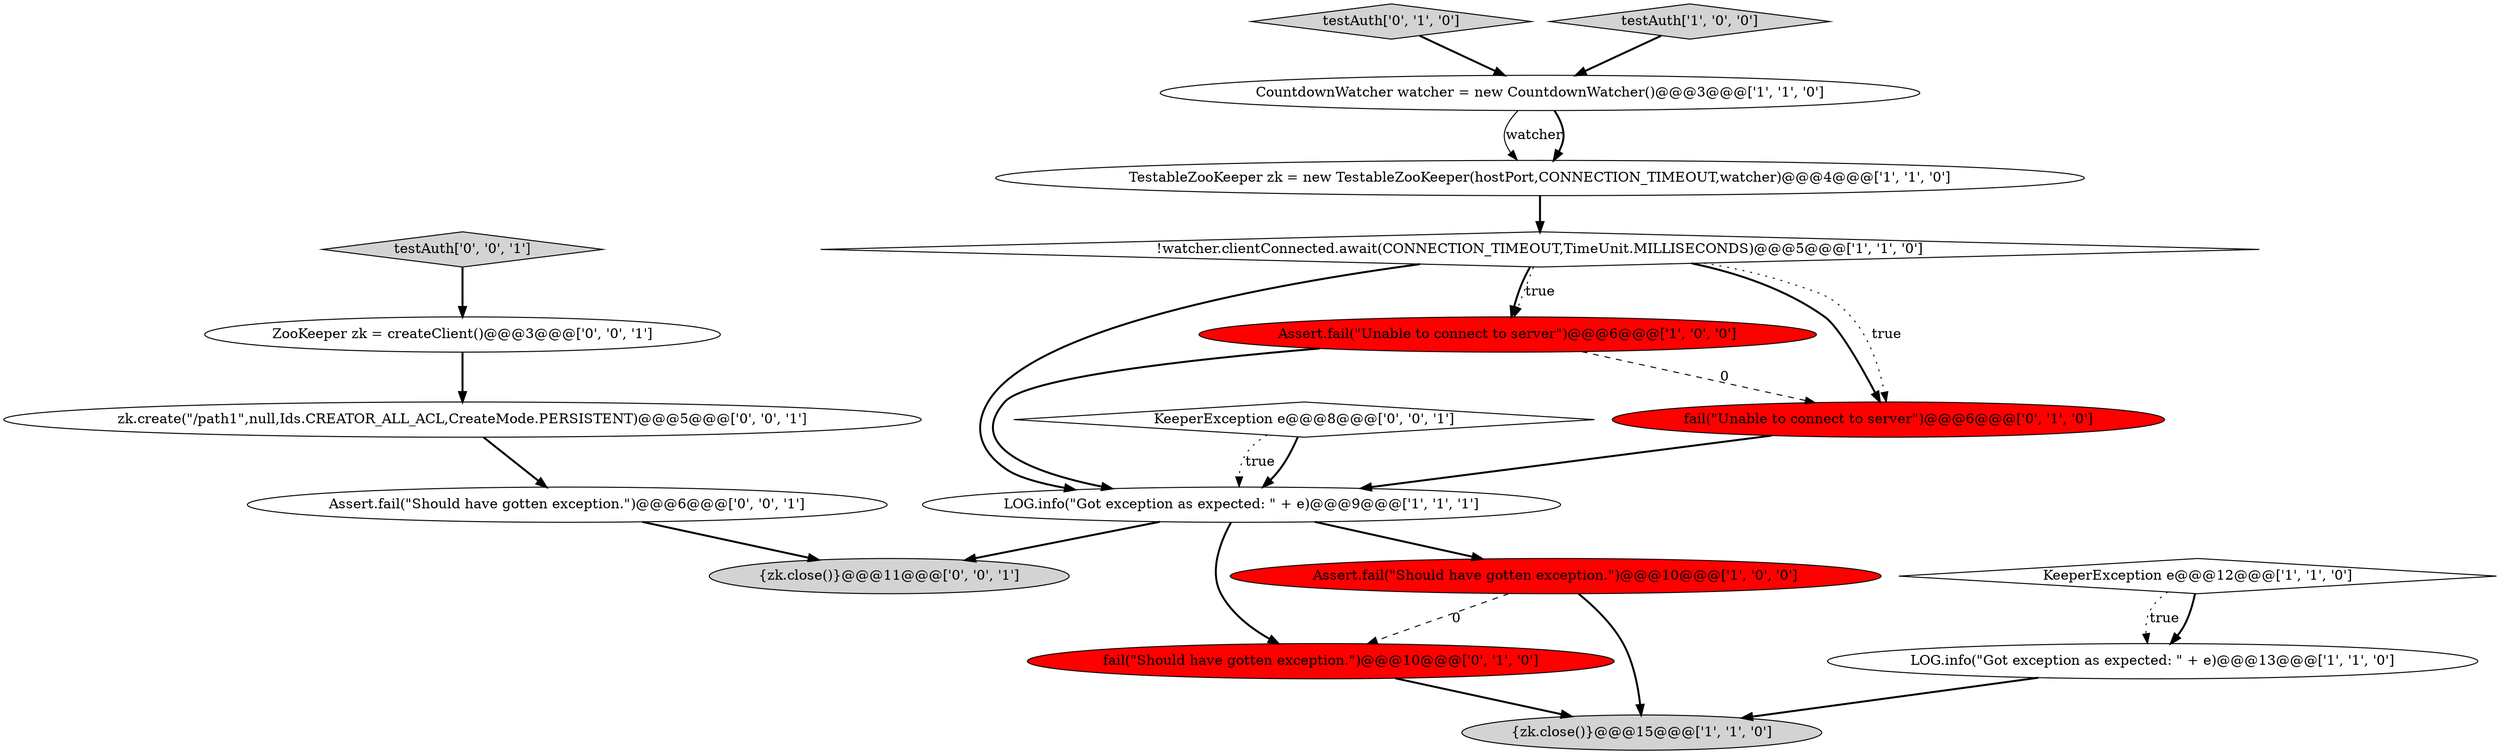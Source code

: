 digraph {
17 [style = filled, label = "zk.create(\"/path1\",null,Ids.CREATOR_ALL_ACL,CreateMode.PERSISTENT)@@@5@@@['0', '0', '1']", fillcolor = white, shape = ellipse image = "AAA0AAABBB3BBB"];
12 [style = filled, label = "testAuth['0', '1', '0']", fillcolor = lightgray, shape = diamond image = "AAA0AAABBB2BBB"];
6 [style = filled, label = "TestableZooKeeper zk = new TestableZooKeeper(hostPort,CONNECTION_TIMEOUT,watcher)@@@4@@@['1', '1', '0']", fillcolor = white, shape = ellipse image = "AAA0AAABBB1BBB"];
9 [style = filled, label = "KeeperException e@@@12@@@['1', '1', '0']", fillcolor = white, shape = diamond image = "AAA0AAABBB1BBB"];
5 [style = filled, label = "CountdownWatcher watcher = new CountdownWatcher()@@@3@@@['1', '1', '0']", fillcolor = white, shape = ellipse image = "AAA0AAABBB1BBB"];
3 [style = filled, label = "Assert.fail(\"Unable to connect to server\")@@@6@@@['1', '0', '0']", fillcolor = red, shape = ellipse image = "AAA1AAABBB1BBB"];
11 [style = filled, label = "fail(\"Should have gotten exception.\")@@@10@@@['0', '1', '0']", fillcolor = red, shape = ellipse image = "AAA1AAABBB2BBB"];
2 [style = filled, label = "LOG.info(\"Got exception as expected: \" + e)@@@13@@@['1', '1', '0']", fillcolor = white, shape = ellipse image = "AAA0AAABBB1BBB"];
14 [style = filled, label = "KeeperException e@@@8@@@['0', '0', '1']", fillcolor = white, shape = diamond image = "AAA0AAABBB3BBB"];
15 [style = filled, label = "testAuth['0', '0', '1']", fillcolor = lightgray, shape = diamond image = "AAA0AAABBB3BBB"];
1 [style = filled, label = "{zk.close()}@@@15@@@['1', '1', '0']", fillcolor = lightgray, shape = ellipse image = "AAA0AAABBB1BBB"];
10 [style = filled, label = "fail(\"Unable to connect to server\")@@@6@@@['0', '1', '0']", fillcolor = red, shape = ellipse image = "AAA1AAABBB2BBB"];
16 [style = filled, label = "ZooKeeper zk = createClient()@@@3@@@['0', '0', '1']", fillcolor = white, shape = ellipse image = "AAA0AAABBB3BBB"];
13 [style = filled, label = "{zk.close()}@@@11@@@['0', '0', '1']", fillcolor = lightgray, shape = ellipse image = "AAA0AAABBB3BBB"];
4 [style = filled, label = "testAuth['1', '0', '0']", fillcolor = lightgray, shape = diamond image = "AAA0AAABBB1BBB"];
8 [style = filled, label = "!watcher.clientConnected.await(CONNECTION_TIMEOUT,TimeUnit.MILLISECONDS)@@@5@@@['1', '1', '0']", fillcolor = white, shape = diamond image = "AAA0AAABBB1BBB"];
7 [style = filled, label = "LOG.info(\"Got exception as expected: \" + e)@@@9@@@['1', '1', '1']", fillcolor = white, shape = ellipse image = "AAA0AAABBB1BBB"];
0 [style = filled, label = "Assert.fail(\"Should have gotten exception.\")@@@10@@@['1', '0', '0']", fillcolor = red, shape = ellipse image = "AAA1AAABBB1BBB"];
18 [style = filled, label = "Assert.fail(\"Should have gotten exception.\")@@@6@@@['0', '0', '1']", fillcolor = white, shape = ellipse image = "AAA0AAABBB3BBB"];
7->13 [style = bold, label=""];
8->10 [style = bold, label=""];
7->11 [style = bold, label=""];
12->5 [style = bold, label=""];
9->2 [style = bold, label=""];
11->1 [style = bold, label=""];
2->1 [style = bold, label=""];
8->3 [style = bold, label=""];
5->6 [style = solid, label="watcher"];
7->0 [style = bold, label=""];
0->11 [style = dashed, label="0"];
16->17 [style = bold, label=""];
8->10 [style = dotted, label="true"];
15->16 [style = bold, label=""];
10->7 [style = bold, label=""];
8->3 [style = dotted, label="true"];
8->7 [style = bold, label=""];
14->7 [style = bold, label=""];
5->6 [style = bold, label=""];
3->7 [style = bold, label=""];
0->1 [style = bold, label=""];
9->2 [style = dotted, label="true"];
6->8 [style = bold, label=""];
14->7 [style = dotted, label="true"];
18->13 [style = bold, label=""];
3->10 [style = dashed, label="0"];
4->5 [style = bold, label=""];
17->18 [style = bold, label=""];
}
